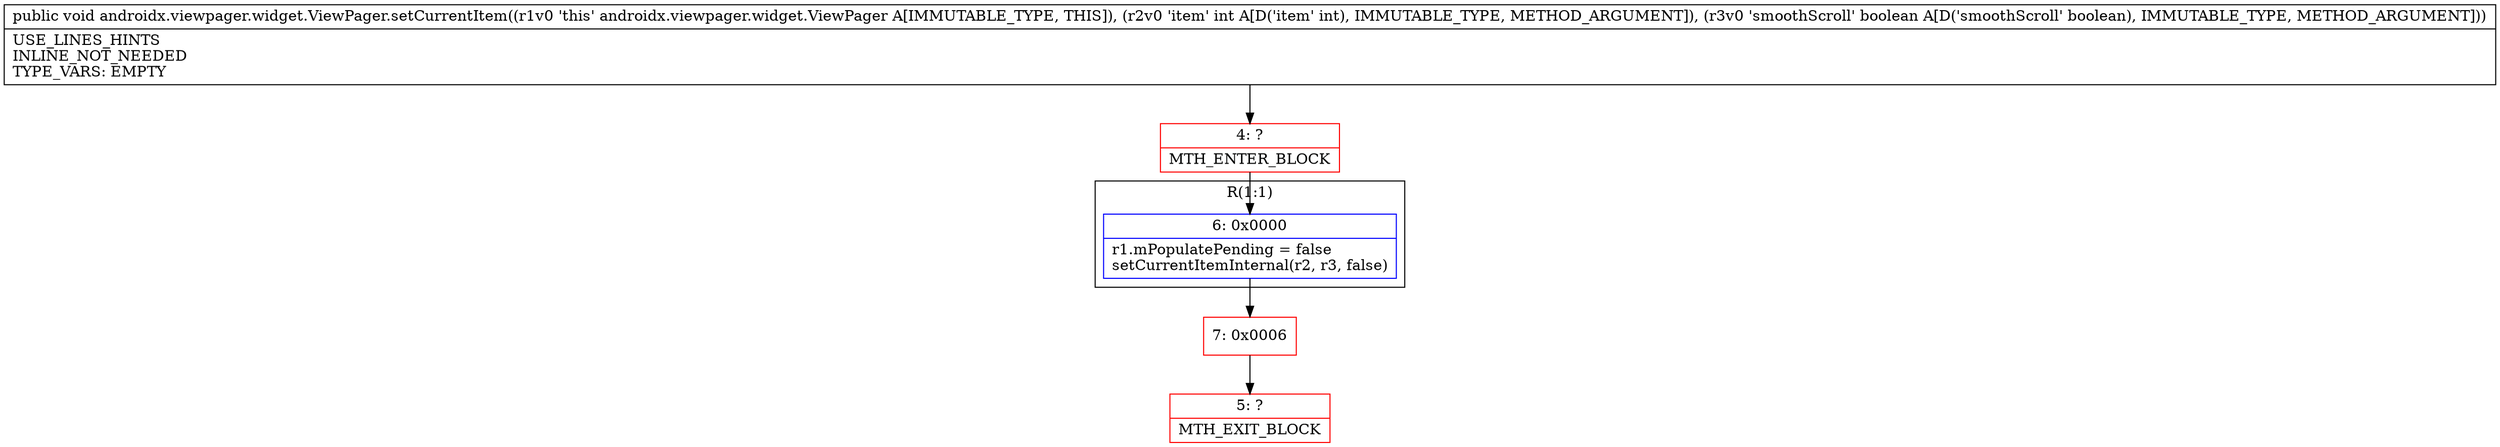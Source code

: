 digraph "CFG forandroidx.viewpager.widget.ViewPager.setCurrentItem(IZ)V" {
subgraph cluster_Region_871808955 {
label = "R(1:1)";
node [shape=record,color=blue];
Node_6 [shape=record,label="{6\:\ 0x0000|r1.mPopulatePending = false\lsetCurrentItemInternal(r2, r3, false)\l}"];
}
Node_4 [shape=record,color=red,label="{4\:\ ?|MTH_ENTER_BLOCK\l}"];
Node_7 [shape=record,color=red,label="{7\:\ 0x0006}"];
Node_5 [shape=record,color=red,label="{5\:\ ?|MTH_EXIT_BLOCK\l}"];
MethodNode[shape=record,label="{public void androidx.viewpager.widget.ViewPager.setCurrentItem((r1v0 'this' androidx.viewpager.widget.ViewPager A[IMMUTABLE_TYPE, THIS]), (r2v0 'item' int A[D('item' int), IMMUTABLE_TYPE, METHOD_ARGUMENT]), (r3v0 'smoothScroll' boolean A[D('smoothScroll' boolean), IMMUTABLE_TYPE, METHOD_ARGUMENT]))  | USE_LINES_HINTS\lINLINE_NOT_NEEDED\lTYPE_VARS: EMPTY\l}"];
MethodNode -> Node_4;Node_6 -> Node_7;
Node_4 -> Node_6;
Node_7 -> Node_5;
}

